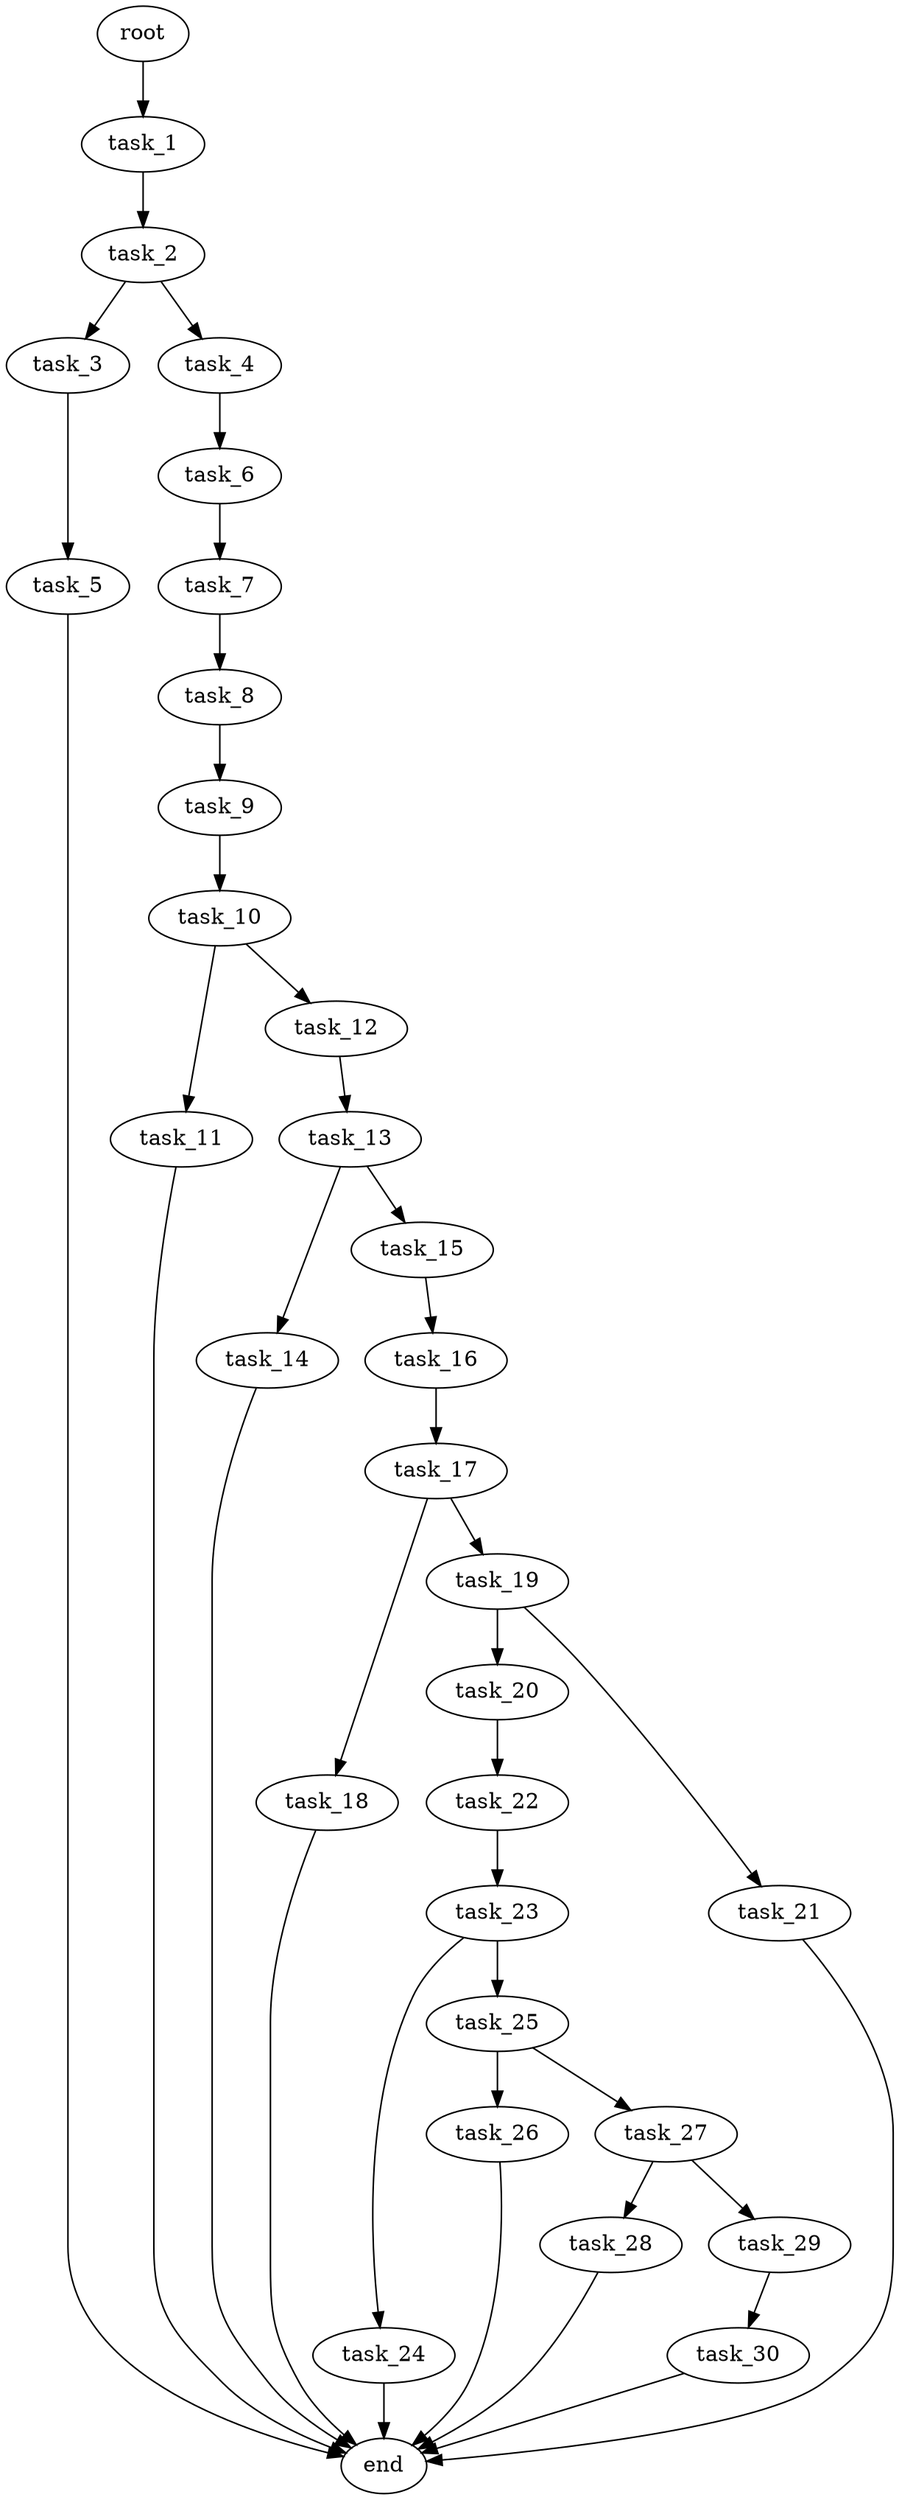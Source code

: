 digraph G {
  root [size="0.000000e+00"];
  task_1 [size="6.394629e+10"];
  task_2 [size="2.510825e+09"];
  task_3 [size="2.751018e+10"];
  task_4 [size="2.232884e+10"];
  task_5 [size="7.364976e+10"];
  task_6 [size="6.767318e+10"];
  task_7 [size="8.921903e+10"];
  task_8 [size="8.703014e+09"];
  task_9 [size="4.219796e+10"];
  task_10 [size="2.989424e+09"];
  task_11 [size="2.187161e+10"];
  task_12 [size="5.054048e+10"];
  task_13 [size="2.663332e+09"];
  task_14 [size="1.989178e+10"];
  task_15 [size="6.499194e+10"];
  task_16 [size="5.449870e+10"];
  task_17 [size="2.205186e+10"];
  task_18 [size="5.893068e+10"];
  task_19 [size="8.094495e+10"];
  task_20 [size="6.598110e+08"];
  task_21 [size="8.058387e+10"];
  task_22 [size="6.981696e+10"];
  task_23 [size="3.403165e+10"];
  task_24 [size="1.555640e+10"];
  task_25 [size="9.572174e+10"];
  task_26 [size="3.366609e+10"];
  task_27 [size="9.283657e+09"];
  task_28 [size="9.680671e+09"];
  task_29 [size="8.475096e+10"];
  task_30 [size="6.037657e+10"];
  end [size="0.000000e+00"];

  root -> task_1 [size="1.000000e-12"];
  task_1 -> task_2 [size="2.510825e+07"];
  task_2 -> task_3 [size="2.751018e+08"];
  task_2 -> task_4 [size="2.232884e+08"];
  task_3 -> task_5 [size="7.364976e+08"];
  task_4 -> task_6 [size="6.767318e+08"];
  task_5 -> end [size="1.000000e-12"];
  task_6 -> task_7 [size="8.921903e+08"];
  task_7 -> task_8 [size="8.703014e+07"];
  task_8 -> task_9 [size="4.219796e+08"];
  task_9 -> task_10 [size="2.989424e+07"];
  task_10 -> task_11 [size="2.187161e+08"];
  task_10 -> task_12 [size="5.054048e+08"];
  task_11 -> end [size="1.000000e-12"];
  task_12 -> task_13 [size="2.663332e+07"];
  task_13 -> task_14 [size="1.989178e+08"];
  task_13 -> task_15 [size="6.499194e+08"];
  task_14 -> end [size="1.000000e-12"];
  task_15 -> task_16 [size="5.449870e+08"];
  task_16 -> task_17 [size="2.205186e+08"];
  task_17 -> task_18 [size="5.893068e+08"];
  task_17 -> task_19 [size="8.094495e+08"];
  task_18 -> end [size="1.000000e-12"];
  task_19 -> task_20 [size="6.598110e+06"];
  task_19 -> task_21 [size="8.058387e+08"];
  task_20 -> task_22 [size="6.981696e+08"];
  task_21 -> end [size="1.000000e-12"];
  task_22 -> task_23 [size="3.403165e+08"];
  task_23 -> task_24 [size="1.555640e+08"];
  task_23 -> task_25 [size="9.572174e+08"];
  task_24 -> end [size="1.000000e-12"];
  task_25 -> task_26 [size="3.366609e+08"];
  task_25 -> task_27 [size="9.283657e+07"];
  task_26 -> end [size="1.000000e-12"];
  task_27 -> task_28 [size="9.680671e+07"];
  task_27 -> task_29 [size="8.475096e+08"];
  task_28 -> end [size="1.000000e-12"];
  task_29 -> task_30 [size="6.037657e+08"];
  task_30 -> end [size="1.000000e-12"];
}

